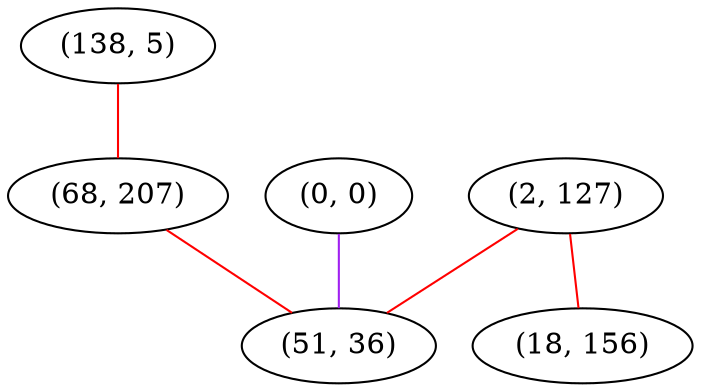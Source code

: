 graph "" {
"(138, 5)";
"(0, 0)";
"(2, 127)";
"(68, 207)";
"(51, 36)";
"(18, 156)";
"(138, 5)" -- "(68, 207)"  [color=red, key=0, weight=1];
"(0, 0)" -- "(51, 36)"  [color=purple, key=0, weight=4];
"(2, 127)" -- "(51, 36)"  [color=red, key=0, weight=1];
"(2, 127)" -- "(18, 156)"  [color=red, key=0, weight=1];
"(68, 207)" -- "(51, 36)"  [color=red, key=0, weight=1];
}
